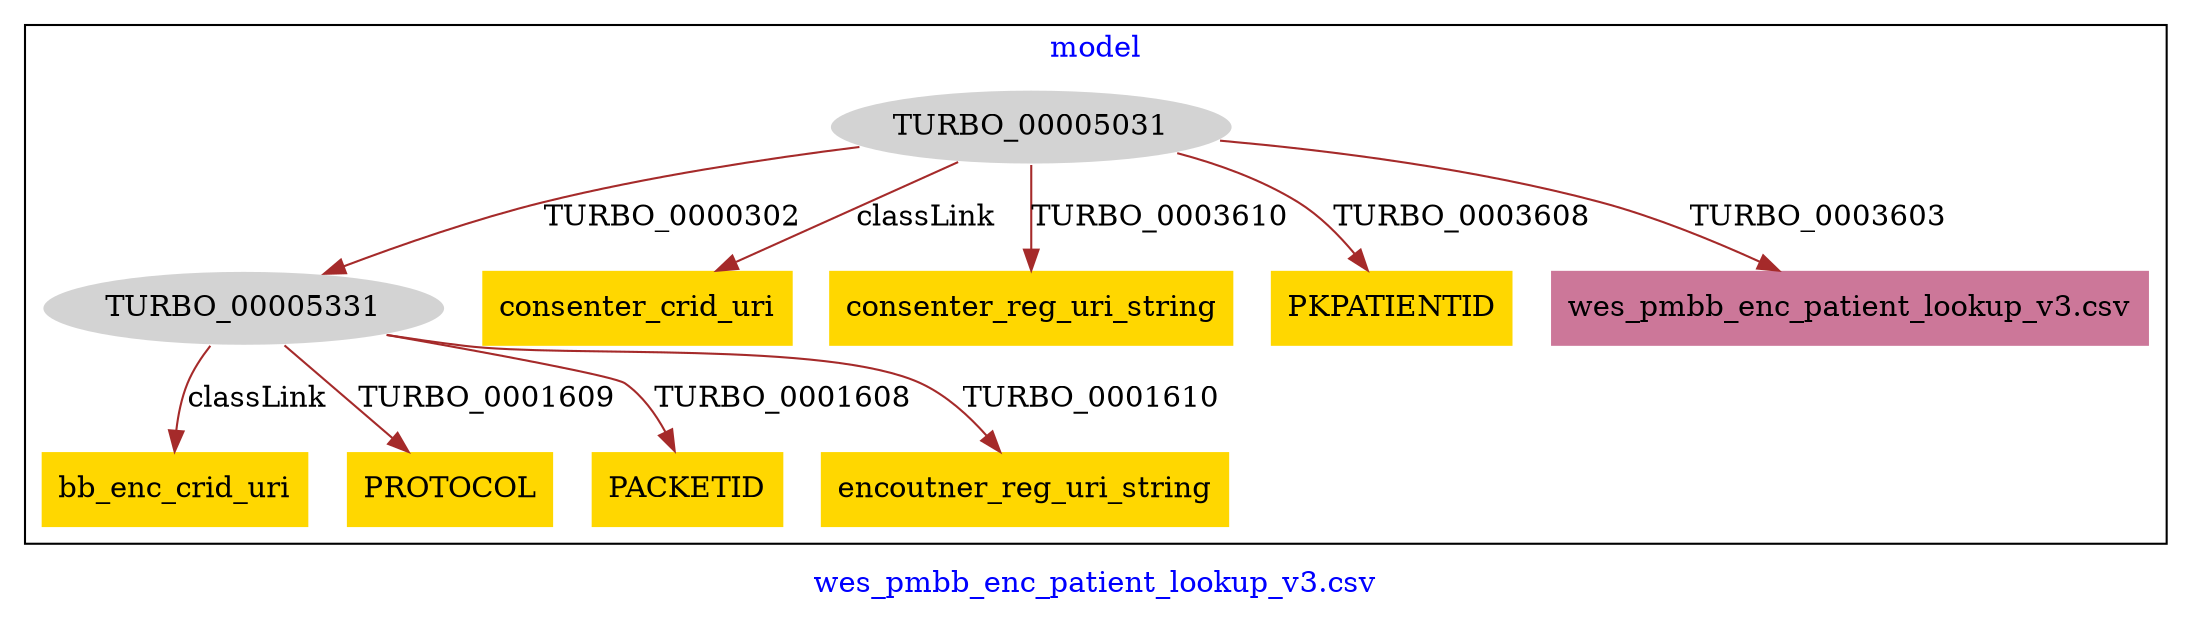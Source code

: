 digraph n0 {
fontcolor="blue"
remincross="true"
label="wes_pmbb_enc_patient_lookup_v3.csv"
subgraph cluster {
label="model"
n2[style="filled",color="white",fillcolor="lightgray",label="TURBO_00005031"];
n3[style="filled",color="white",fillcolor="lightgray",label="TURBO_00005331"];
n4[shape="plaintext",style="filled",fillcolor="gold",label="bb_enc_crid_uri"];
n5[shape="plaintext",style="filled",fillcolor="gold",label="PROTOCOL"];
n6[shape="plaintext",style="filled",fillcolor="gold",label="consenter_crid_uri"];
n7[shape="plaintext",style="filled",fillcolor="gold",label="consenter_reg_uri_string"];
n8[shape="plaintext",style="filled",fillcolor="gold",label="PKPATIENTID"];
n9[shape="plaintext",style="filled",fillcolor="gold",label="PACKETID"];
n10[shape="plaintext",style="filled",fillcolor="gold",label="encoutner_reg_uri_string"];
n11[shape="plaintext",style="filled",fillcolor="#CC7799",label="wes_pmbb_enc_patient_lookup_v3.csv"];
}
n2 -> n3[color="brown",fontcolor="black",label="TURBO_0000302"]
n3 -> n4[color="brown",fontcolor="black",label="classLink"]
n3 -> n5[color="brown",fontcolor="black",label="TURBO_0001609"]
n2 -> n6[color="brown",fontcolor="black",label="classLink"]
n2 -> n7[color="brown",fontcolor="black",label="TURBO_0003610"]
n2 -> n8[color="brown",fontcolor="black",label="TURBO_0003608"]
n3 -> n9[color="brown",fontcolor="black",label="TURBO_0001608"]
n3 -> n10[color="brown",fontcolor="black",label="TURBO_0001610"]
n2 -> n11[color="brown",fontcolor="black",label="TURBO_0003603"]
}
